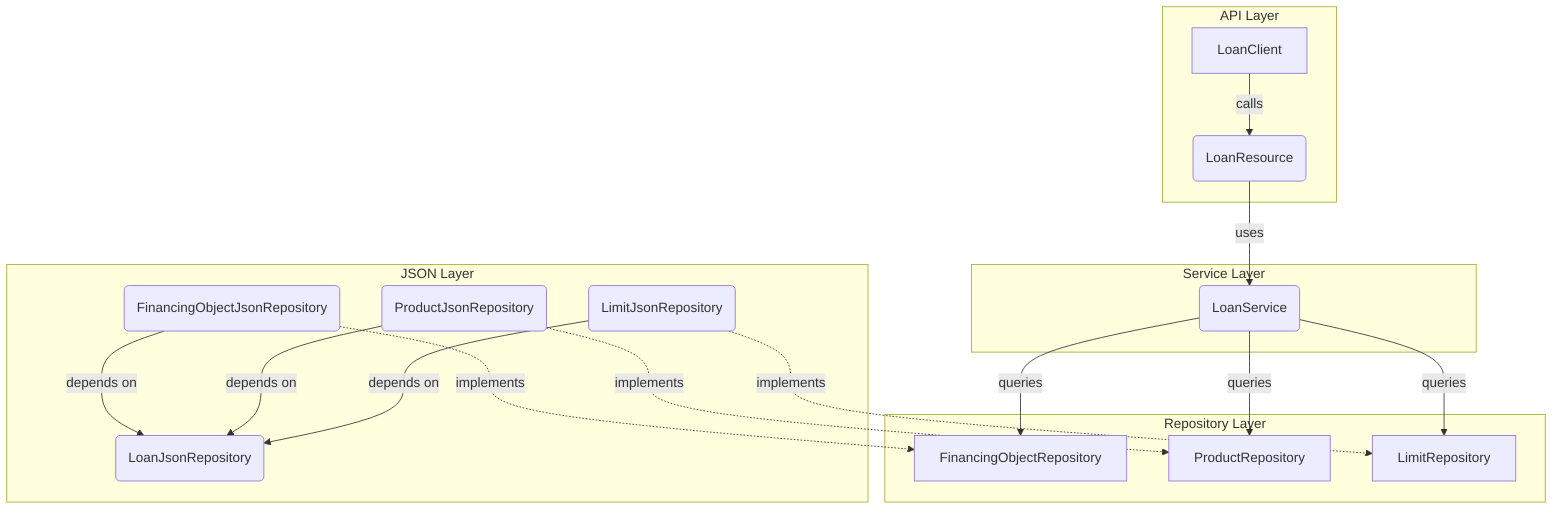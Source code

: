 flowchart TD
    subgraph API["API Layer"]
        A[LoanClient]
        B(LoanResource)
    end

    subgraph Service["Service Layer"]
        C(LoanService)
    end

    subgraph Repository["Repository Layer"]
        D[FinancingObjectRepository]
        E[ProductRepository]
        F[LimitRepository]
    end

    subgraph JSON["JSON Layer"]
        G(FinancingObjectJsonRepository)
        I(ProductJsonRepository)
        H(LimitJsonRepository)
        J(LoanJsonRepository)
    end

    A -->|calls| B
    B -->|uses| C

    C -->|queries| D
    C -->|queries| E
    C -->|queries| F

    G -.->|implements| D
    I -.->|implements| E
    H -.->|implements| F

    G -->|depends on| J
    I -->|depends on| J
    H -->|depends on| J